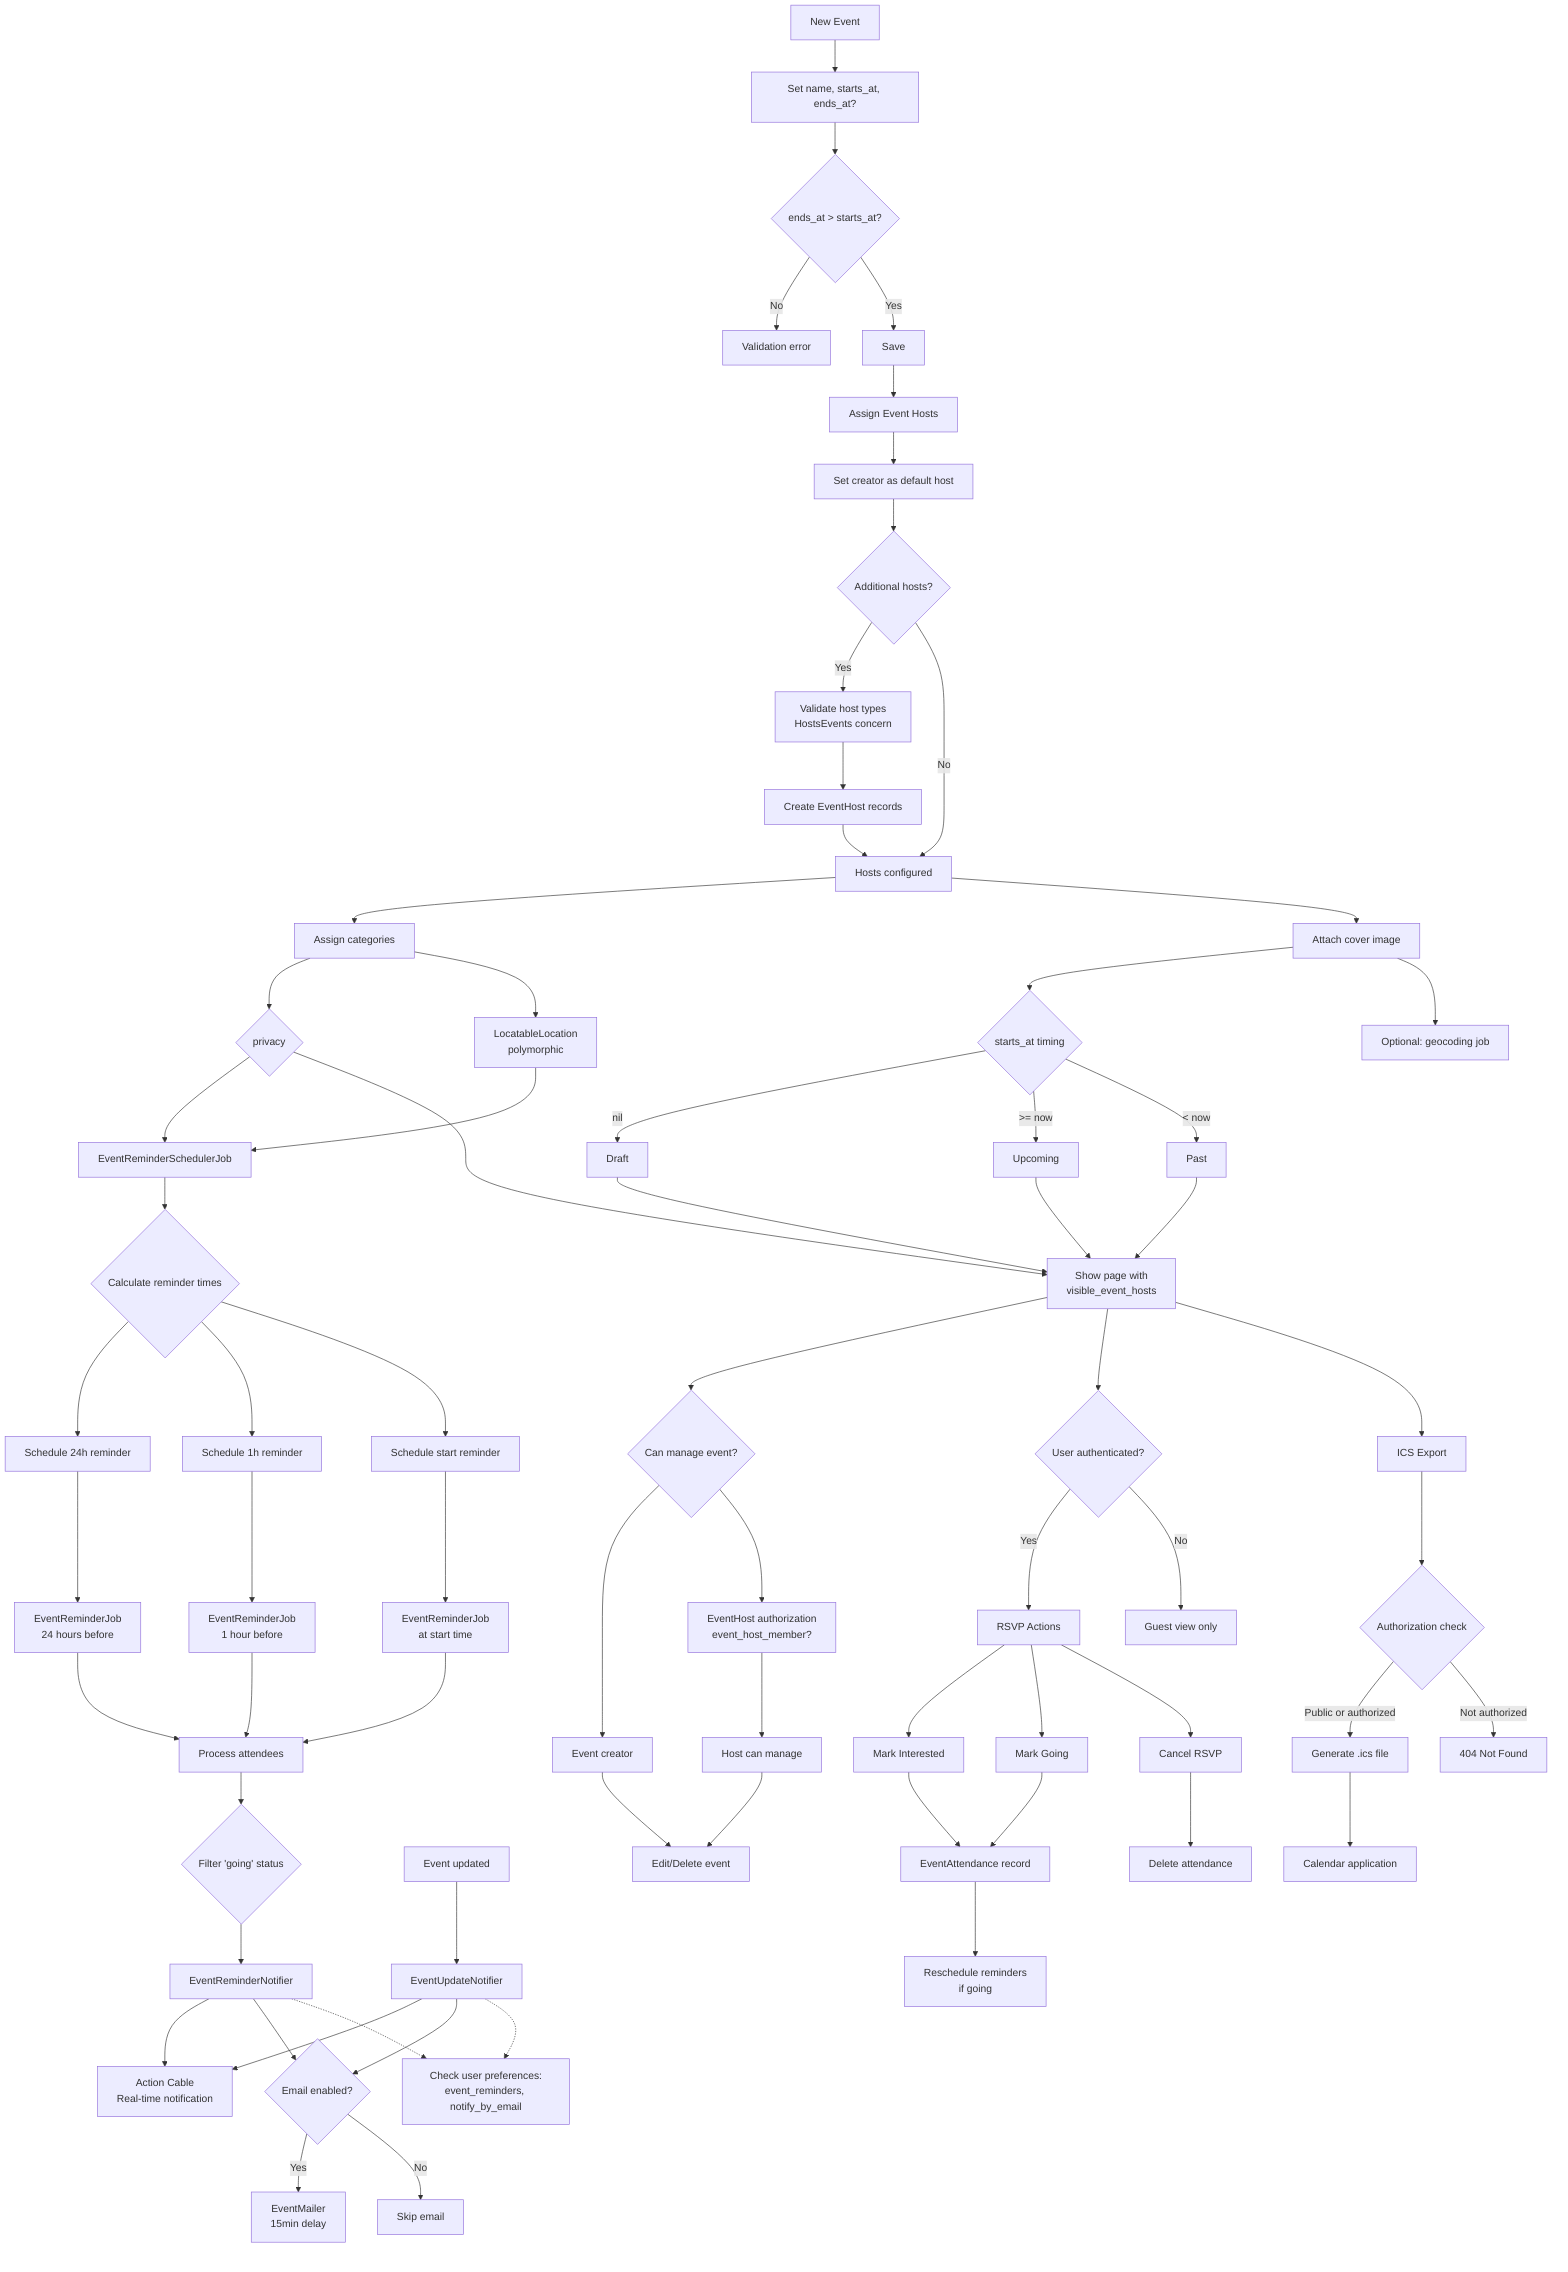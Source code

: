 flowchart TD

  %% Create & Validate
  C1[New Event] --> C2[Set name, starts_at, ends_at?]
  C2 --> V1{ends_at > starts_at?}
  V1 -->|No| ERR[Validation error]
  V1 -->|Yes| SAVE[Save]

  %% Event Hosts System
  SAVE --> HOST[Assign Event Hosts]
  HOST --> DEFHOST[Set creator as default host]
  DEFHOST --> ADDHOST{Additional hosts?}
  ADDHOST -->|Yes| HOSTVAL[Validate host types\nHostsEvents concern]
  ADDHOST -->|No| HOSTS_DONE[Hosts configured]
  HOSTVAL --> EH[Create EventHost records]
  EH --> HOSTS_DONE

  %% Categorize & Media
  HOSTS_DONE --> CAT[Assign categories]
  HOSTS_DONE --> IMG[Attach cover image]

  %% Visibility & Scopes
  CAT --> PZ{privacy}
  IMG --> SCOPE{starts_at timing}
  SCOPE -->|nil| DRAFT[Draft]
  SCOPE -->|>= now| UPCOMING[Upcoming]
  SCOPE -->|< now| PAST[Past]

  %% Optional Geocoding & Location
  IMG --> GEO[Optional: geocoding job]
  CAT --> LOC[LocatableLocation\npolymorphic]

  %% Event Notification System
  LOC --> SCHED[EventReminderSchedulerJob]
  PZ --> SCHED
  SCHED --> CALC{Calculate reminder times}
  CALC --> R24[Schedule 24h reminder]
  CALC --> R1[Schedule 1h reminder]
  CALC --> RS[Schedule start reminder]
  
  %% Background Reminder Jobs
  R24 --> RJ24[EventReminderJob\n24 hours before]
  R1 --> RJ1[EventReminderJob\n1 hour before]
  RS --> RJS[EventReminderJob\nat start time]
  
  %% Reminder Processing
  RJ24 --> PROC[Process attendees]
  RJ1 --> PROC
  RJS --> PROC
  PROC --> GOING{Filter 'going' status}
  GOING --> ERN[EventReminderNotifier]
  
  %% Multi-channel delivery
  ERN --> AC[Action Cable\nReal-time notification]
  ERN --> EMAIL{Email enabled?}
  EMAIL -->|Yes| MAIL[EventMailer\n15min delay]
  EMAIL -->|No| SKIP[Skip email]
  
  %% Event Updates
  UPDATE[Event updated] --> EUN[EventUpdateNotifier]
  EUN --> AC
  EUN --> EMAIL

  %% Display & Actions with Host Information
  PZ --> SHOW[Show page with\nvisible_event_hosts]
  UPCOMING --> SHOW
  PAST --> SHOW
  DRAFT --> SHOW
  
  %% Event Management Authorization
  SHOW --> MGMT{Can manage event?}
  MGMT --> OWNER[Event creator]
  MGMT --> EHAUTH[EventHost authorization\nevent_host_member?]
  EHAUTH --> HOSTMGMT[Host can manage]
  OWNER --> MANAGE[Edit/Delete event]
  HOSTMGMT --> MANAGE
  
  %% RSVP System
  SHOW --> AUTH{User authenticated?}
  AUTH -->|Yes| RSVP[RSVP Actions]
  AUTH -->|No| GUEST[Guest view only]
  RSVP --> INT[Mark Interested]
  RSVP --> GOING_ACT[Mark Going]
  RSVP --> CANCEL[Cancel RSVP]
  INT --> ATT[EventAttendance record]
  GOING_ACT --> ATT
  CANCEL --> DEL[Delete attendance]
  
  %% Trigger reminders when status changes
  ATT --> RESCHED[Reschedule reminders\nif going]
  
  %% ICS Export
  SHOW --> ICS[ICS Export]
  ICS --> ICSAUTH{Authorization check}
  ICSAUTH -->|Public or authorized| EXPORT[Generate .ics file]
  ICSAUTH -->|Not authorized| 404[404 Not Found]
  EXPORT --> CAL[Calendar application]

  %% Notification preferences
  ERN -.-> PREFS[Check user preferences:\nevent_reminders, notify_by_email]
  EUN -.-> PREFS